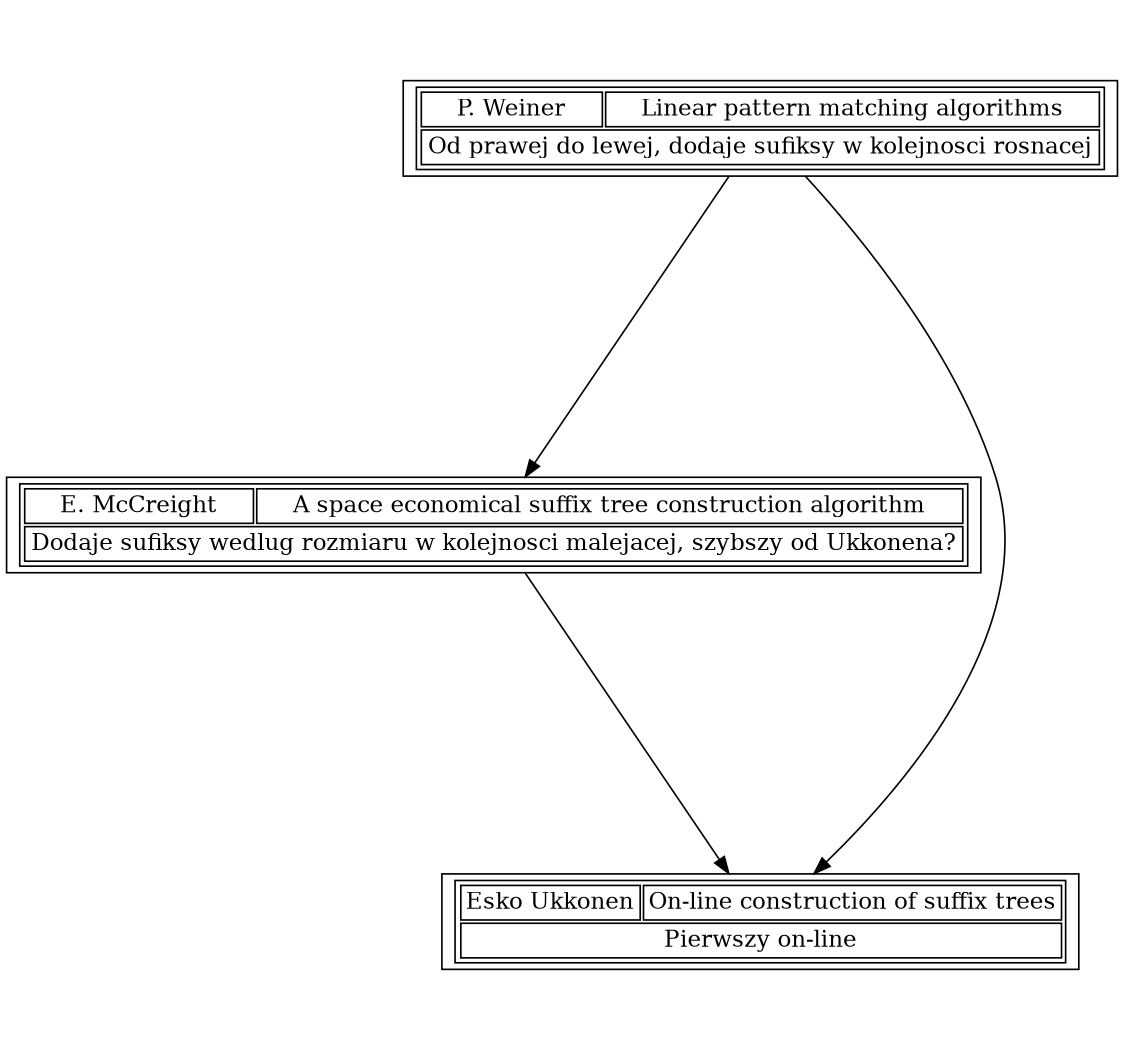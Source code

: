 digraph G {

	node[shape=box];
	graph[page="8.5,11",size="7.5,7",ratio=fill,center=1];

	McCreight [label=<
		<table>
			<tr>
				<td>E. McCreight</td>
				<td>A space economical suffix tree construction algorithm</td>
			</tr>
			<tr>
				<td colspan="2">Dodaje sufiksy wedlug rozmiaru w kolejnosci malejacej, szybszy od Ukkonena?</td>
			</tr>
		</table>
	>];
	
	Weiner [label=<
		<table>
			<tr>
				<td>P. Weiner</td>
				<td>Linear pattern matching algorithms</td>
			</tr>
			<tr>
				<td colspan="2">Od prawej do lewej, dodaje sufiksy w kolejnosci rosnacej</td>
			</tr>
		</table>
	>];
	
	Ukkonen [label=<
		<table>
			<tr>
				<td>Esko Ukkonen</td>
				<td>On-line construction of suffix trees</td>
			</tr>
			<tr>
				<td colspan="2">Pierwszy on-line</td>
			</tr>
		</table>
	>];
	
	
	
	Weiner -> Ukkonen
	Weiner -> McCreight
	McCreight -> Ukkonen
	
	
}